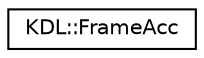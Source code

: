 digraph G
{
  edge [fontname="Helvetica",fontsize="10",labelfontname="Helvetica",labelfontsize="10"];
  node [fontname="Helvetica",fontsize="10",shape=record];
  rankdir=LR;
  Node1 [label="KDL::FrameAcc",height=0.2,width=0.4,color="black", fillcolor="white", style="filled",URL="$db/d88/classKDL_1_1FrameAcc.html"];
}
